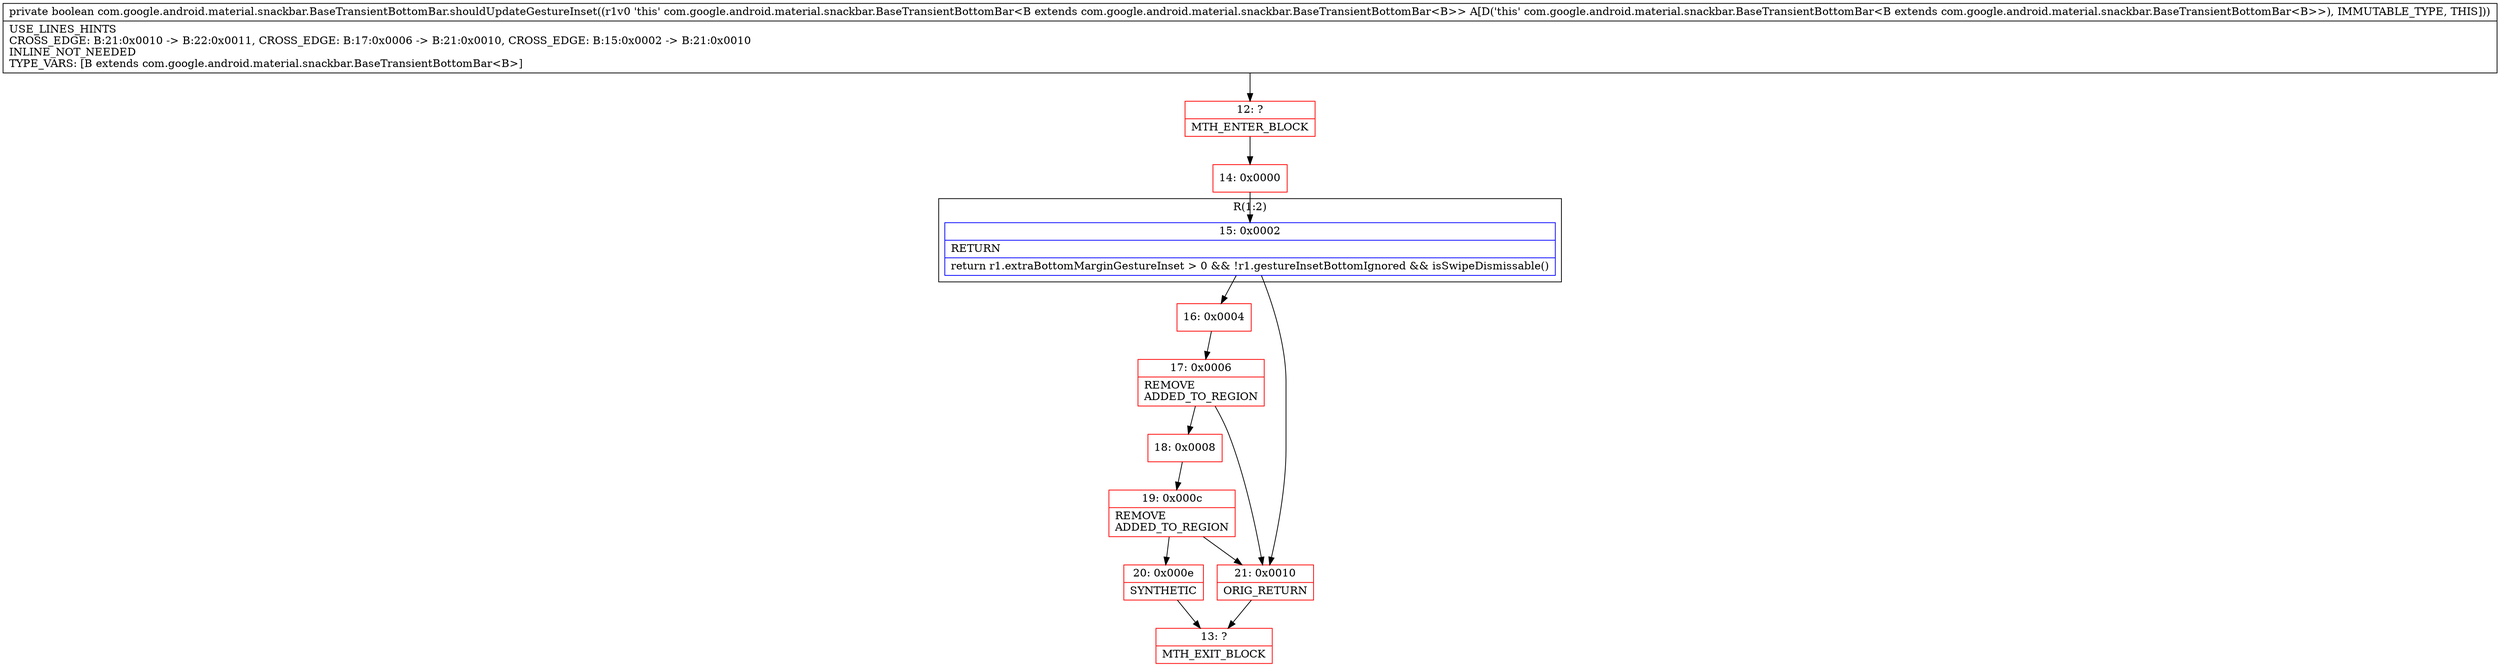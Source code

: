 digraph "CFG forcom.google.android.material.snackbar.BaseTransientBottomBar.shouldUpdateGestureInset()Z" {
subgraph cluster_Region_1074329336 {
label = "R(1:2)";
node [shape=record,color=blue];
Node_15 [shape=record,label="{15\:\ 0x0002|RETURN\l|return r1.extraBottomMarginGestureInset \> 0 && !r1.gestureInsetBottomIgnored && isSwipeDismissable()\l}"];
}
Node_12 [shape=record,color=red,label="{12\:\ ?|MTH_ENTER_BLOCK\l}"];
Node_14 [shape=record,color=red,label="{14\:\ 0x0000}"];
Node_16 [shape=record,color=red,label="{16\:\ 0x0004}"];
Node_17 [shape=record,color=red,label="{17\:\ 0x0006|REMOVE\lADDED_TO_REGION\l}"];
Node_18 [shape=record,color=red,label="{18\:\ 0x0008}"];
Node_19 [shape=record,color=red,label="{19\:\ 0x000c|REMOVE\lADDED_TO_REGION\l}"];
Node_20 [shape=record,color=red,label="{20\:\ 0x000e|SYNTHETIC\l}"];
Node_13 [shape=record,color=red,label="{13\:\ ?|MTH_EXIT_BLOCK\l}"];
Node_21 [shape=record,color=red,label="{21\:\ 0x0010|ORIG_RETURN\l}"];
MethodNode[shape=record,label="{private boolean com.google.android.material.snackbar.BaseTransientBottomBar.shouldUpdateGestureInset((r1v0 'this' com.google.android.material.snackbar.BaseTransientBottomBar\<B extends com.google.android.material.snackbar.BaseTransientBottomBar\<B\>\> A[D('this' com.google.android.material.snackbar.BaseTransientBottomBar\<B extends com.google.android.material.snackbar.BaseTransientBottomBar\<B\>\>), IMMUTABLE_TYPE, THIS]))  | USE_LINES_HINTS\lCROSS_EDGE: B:21:0x0010 \-\> B:22:0x0011, CROSS_EDGE: B:17:0x0006 \-\> B:21:0x0010, CROSS_EDGE: B:15:0x0002 \-\> B:21:0x0010\lINLINE_NOT_NEEDED\lTYPE_VARS: [B extends com.google.android.material.snackbar.BaseTransientBottomBar\<B\>]\l}"];
MethodNode -> Node_12;Node_15 -> Node_16;
Node_15 -> Node_21;
Node_12 -> Node_14;
Node_14 -> Node_15;
Node_16 -> Node_17;
Node_17 -> Node_18;
Node_17 -> Node_21;
Node_18 -> Node_19;
Node_19 -> Node_20;
Node_19 -> Node_21;
Node_20 -> Node_13;
Node_21 -> Node_13;
}

